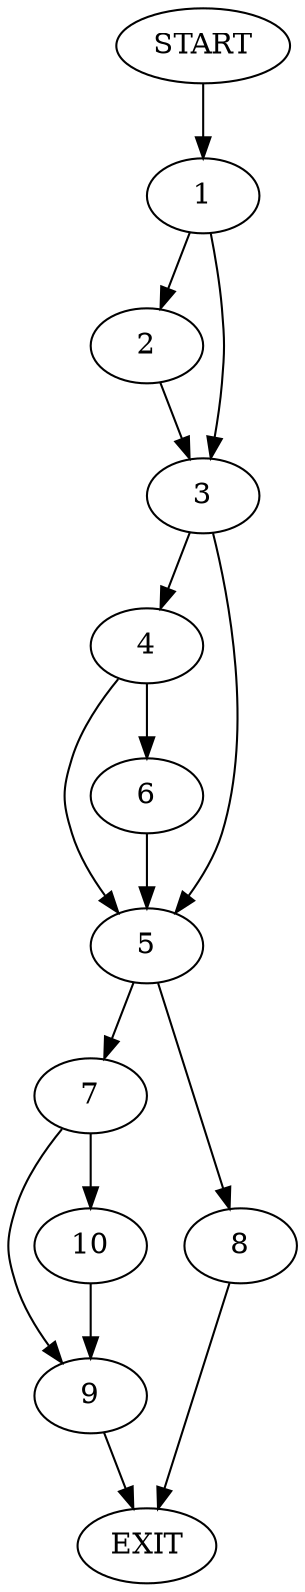 digraph {
0 [label="START"]
11 [label="EXIT"]
0 -> 1
1 -> 2
1 -> 3
3 -> 4
3 -> 5
2 -> 3
4 -> 6
4 -> 5
5 -> 7
5 -> 8
6 -> 5
8 -> 11
7 -> 9
7 -> 10
9 -> 11
10 -> 9
}
